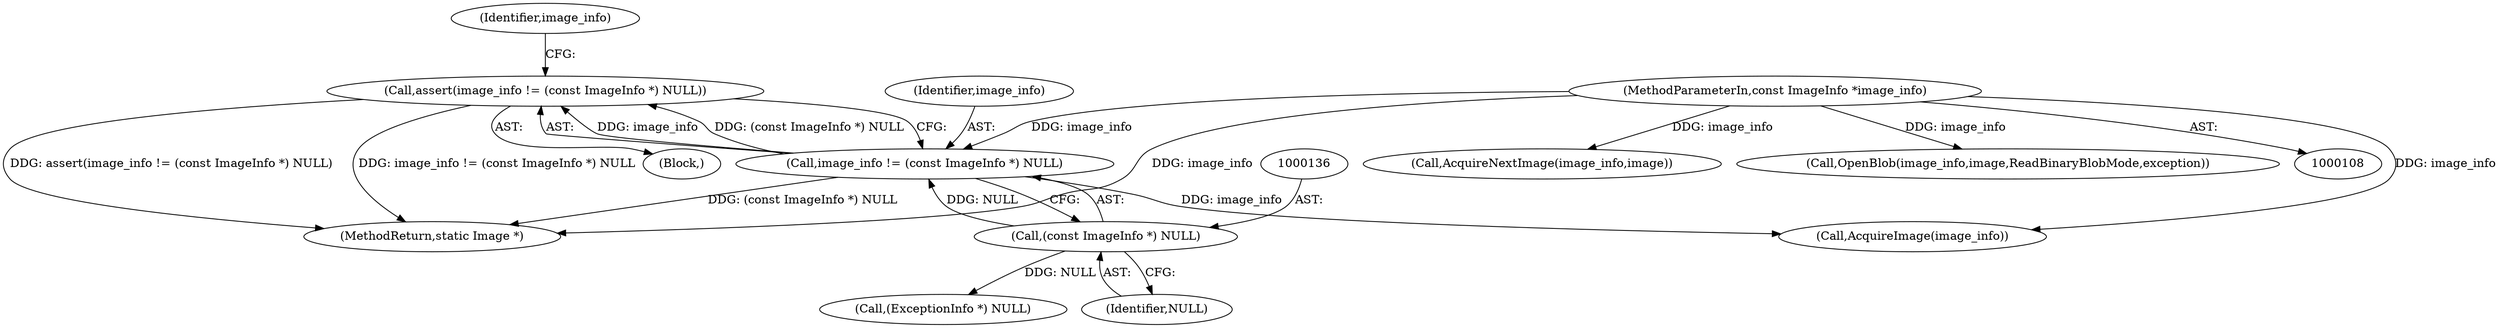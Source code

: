 digraph "0_ImageMagick_3007531bfd326c5c1e29cd41d2cd80c166de8528@API" {
"1000132" [label="(Call,assert(image_info != (const ImageInfo *) NULL))"];
"1000133" [label="(Call,image_info != (const ImageInfo *) NULL)"];
"1000109" [label="(MethodParameterIn,const ImageInfo *image_info)"];
"1000135" [label="(Call,(const ImageInfo *) NULL)"];
"1000173" [label="(Call,AcquireImage(image_info))"];
"1001676" [label="(MethodReturn,static Image *)"];
"1000109" [label="(MethodParameterIn,const ImageInfo *image_info)"];
"1001627" [label="(Call,AcquireNextImage(image_info,image))"];
"1000177" [label="(Call,OpenBlob(image_info,image,ReadBinaryBlobMode,exception))"];
"1000141" [label="(Identifier,image_info)"];
"1000162" [label="(Call,(ExceptionInfo *) NULL)"];
"1000111" [label="(Block,)"];
"1000132" [label="(Call,assert(image_info != (const ImageInfo *) NULL))"];
"1000135" [label="(Call,(const ImageInfo *) NULL)"];
"1000137" [label="(Identifier,NULL)"];
"1000133" [label="(Call,image_info != (const ImageInfo *) NULL)"];
"1000134" [label="(Identifier,image_info)"];
"1000132" -> "1000111"  [label="AST: "];
"1000132" -> "1000133"  [label="CFG: "];
"1000133" -> "1000132"  [label="AST: "];
"1000141" -> "1000132"  [label="CFG: "];
"1000132" -> "1001676"  [label="DDG: assert(image_info != (const ImageInfo *) NULL)"];
"1000132" -> "1001676"  [label="DDG: image_info != (const ImageInfo *) NULL"];
"1000133" -> "1000132"  [label="DDG: image_info"];
"1000133" -> "1000132"  [label="DDG: (const ImageInfo *) NULL"];
"1000133" -> "1000135"  [label="CFG: "];
"1000134" -> "1000133"  [label="AST: "];
"1000135" -> "1000133"  [label="AST: "];
"1000133" -> "1001676"  [label="DDG: (const ImageInfo *) NULL"];
"1000109" -> "1000133"  [label="DDG: image_info"];
"1000135" -> "1000133"  [label="DDG: NULL"];
"1000133" -> "1000173"  [label="DDG: image_info"];
"1000109" -> "1000108"  [label="AST: "];
"1000109" -> "1001676"  [label="DDG: image_info"];
"1000109" -> "1000173"  [label="DDG: image_info"];
"1000109" -> "1000177"  [label="DDG: image_info"];
"1000109" -> "1001627"  [label="DDG: image_info"];
"1000135" -> "1000137"  [label="CFG: "];
"1000136" -> "1000135"  [label="AST: "];
"1000137" -> "1000135"  [label="AST: "];
"1000135" -> "1000162"  [label="DDG: NULL"];
}
